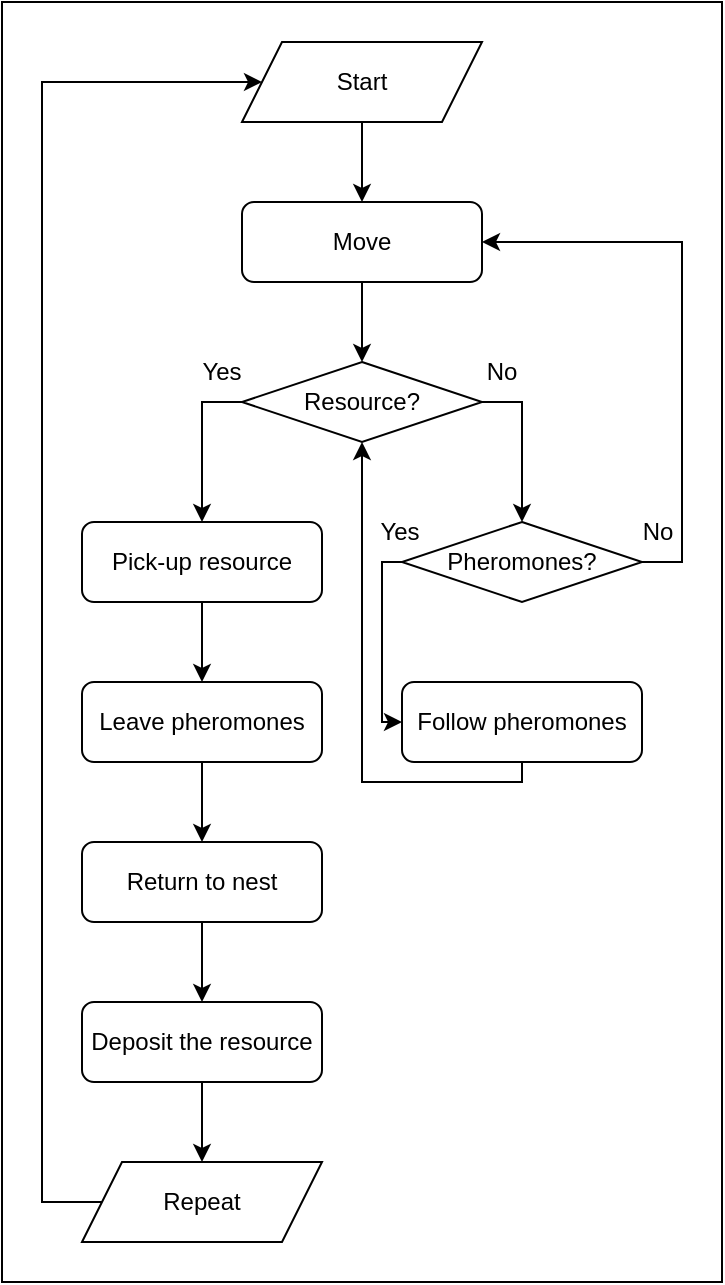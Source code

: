 <mxfile version="24.7.17">
  <diagram name="Page-1" id="cJ5hP4vKa1CycSJ2_zw1">
    <mxGraphModel dx="810" dy="1106" grid="1" gridSize="10" guides="1" tooltips="1" connect="1" arrows="1" fold="1" page="1" pageScale="1" pageWidth="827" pageHeight="1169" math="0" shadow="0">
      <root>
        <mxCell id="0" />
        <mxCell id="1" parent="0" />
        <mxCell id="jmd_o2YybXos5tmB0Y3b-23" value="" style="rounded=0;whiteSpace=wrap;html=1;" vertex="1" parent="1">
          <mxGeometry x="240" y="180" width="360" height="640" as="geometry" />
        </mxCell>
        <mxCell id="jmd_o2YybXos5tmB0Y3b-11" style="edgeStyle=orthogonalEdgeStyle;rounded=0;orthogonalLoop=1;jettySize=auto;html=1;entryX=0.5;entryY=0;entryDx=0;entryDy=0;" edge="1" parent="1" source="jmd_o2YybXos5tmB0Y3b-1" target="jmd_o2YybXos5tmB0Y3b-2">
          <mxGeometry relative="1" as="geometry" />
        </mxCell>
        <mxCell id="jmd_o2YybXos5tmB0Y3b-1" value="Start" style="shape=parallelogram;perimeter=parallelogramPerimeter;whiteSpace=wrap;html=1;fixedSize=1;" vertex="1" parent="1">
          <mxGeometry x="360" y="200" width="120" height="40" as="geometry" />
        </mxCell>
        <mxCell id="jmd_o2YybXos5tmB0Y3b-12" style="edgeStyle=orthogonalEdgeStyle;rounded=0;orthogonalLoop=1;jettySize=auto;html=1;entryX=0.5;entryY=0;entryDx=0;entryDy=0;" edge="1" parent="1" source="jmd_o2YybXos5tmB0Y3b-2" target="jmd_o2YybXos5tmB0Y3b-3">
          <mxGeometry relative="1" as="geometry" />
        </mxCell>
        <mxCell id="jmd_o2YybXos5tmB0Y3b-2" value="Move" style="rounded=1;whiteSpace=wrap;html=1;" vertex="1" parent="1">
          <mxGeometry x="360" y="280" width="120" height="40" as="geometry" />
        </mxCell>
        <mxCell id="jmd_o2YybXos5tmB0Y3b-13" style="edgeStyle=orthogonalEdgeStyle;rounded=0;orthogonalLoop=1;jettySize=auto;html=1;entryX=0.5;entryY=0;entryDx=0;entryDy=0;" edge="1" parent="1" source="jmd_o2YybXos5tmB0Y3b-3" target="jmd_o2YybXos5tmB0Y3b-4">
          <mxGeometry relative="1" as="geometry">
            <mxPoint x="340" y="430" as="targetPoint" />
            <Array as="points">
              <mxPoint x="340" y="380" />
            </Array>
          </mxGeometry>
        </mxCell>
        <mxCell id="jmd_o2YybXos5tmB0Y3b-14" style="edgeStyle=orthogonalEdgeStyle;rounded=0;orthogonalLoop=1;jettySize=auto;html=1;entryX=0.5;entryY=0;entryDx=0;entryDy=0;" edge="1" parent="1" source="jmd_o2YybXos5tmB0Y3b-3" target="jmd_o2YybXos5tmB0Y3b-6">
          <mxGeometry relative="1" as="geometry">
            <Array as="points">
              <mxPoint x="500" y="380" />
            </Array>
          </mxGeometry>
        </mxCell>
        <mxCell id="jmd_o2YybXos5tmB0Y3b-3" value="Resource?" style="rhombus;whiteSpace=wrap;html=1;" vertex="1" parent="1">
          <mxGeometry x="360" y="360" width="120" height="40" as="geometry" />
        </mxCell>
        <mxCell id="jmd_o2YybXos5tmB0Y3b-18" style="edgeStyle=orthogonalEdgeStyle;rounded=0;orthogonalLoop=1;jettySize=auto;html=1;entryX=0.5;entryY=0;entryDx=0;entryDy=0;" edge="1" parent="1" source="jmd_o2YybXos5tmB0Y3b-4" target="jmd_o2YybXos5tmB0Y3b-7">
          <mxGeometry relative="1" as="geometry" />
        </mxCell>
        <mxCell id="jmd_o2YybXos5tmB0Y3b-4" value="Pick-up resource" style="rounded=1;whiteSpace=wrap;html=1;" vertex="1" parent="1">
          <mxGeometry x="280" y="440" width="120" height="40" as="geometry" />
        </mxCell>
        <mxCell id="jmd_o2YybXos5tmB0Y3b-20" style="edgeStyle=orthogonalEdgeStyle;rounded=0;orthogonalLoop=1;jettySize=auto;html=1;entryX=0.5;entryY=0;entryDx=0;entryDy=0;" edge="1" parent="1" source="jmd_o2YybXos5tmB0Y3b-5" target="jmd_o2YybXos5tmB0Y3b-9">
          <mxGeometry relative="1" as="geometry" />
        </mxCell>
        <mxCell id="jmd_o2YybXos5tmB0Y3b-5" value="Return to nest" style="rounded=1;whiteSpace=wrap;html=1;" vertex="1" parent="1">
          <mxGeometry x="280" y="600" width="120" height="40" as="geometry" />
        </mxCell>
        <mxCell id="jmd_o2YybXos5tmB0Y3b-15" style="edgeStyle=orthogonalEdgeStyle;rounded=0;orthogonalLoop=1;jettySize=auto;html=1;entryX=0;entryY=0.5;entryDx=0;entryDy=0;" edge="1" parent="1" source="jmd_o2YybXos5tmB0Y3b-6" target="jmd_o2YybXos5tmB0Y3b-8">
          <mxGeometry relative="1" as="geometry">
            <Array as="points">
              <mxPoint x="430" y="460" />
              <mxPoint x="430" y="540" />
            </Array>
          </mxGeometry>
        </mxCell>
        <mxCell id="jmd_o2YybXos5tmB0Y3b-16" style="edgeStyle=orthogonalEdgeStyle;rounded=0;orthogonalLoop=1;jettySize=auto;html=1;entryX=1;entryY=0.5;entryDx=0;entryDy=0;" edge="1" parent="1" source="jmd_o2YybXos5tmB0Y3b-6" target="jmd_o2YybXos5tmB0Y3b-2">
          <mxGeometry relative="1" as="geometry">
            <Array as="points">
              <mxPoint x="580" y="460" />
              <mxPoint x="580" y="300" />
            </Array>
          </mxGeometry>
        </mxCell>
        <mxCell id="jmd_o2YybXos5tmB0Y3b-6" value="Pheromones?" style="rhombus;whiteSpace=wrap;html=1;" vertex="1" parent="1">
          <mxGeometry x="440" y="440" width="120" height="40" as="geometry" />
        </mxCell>
        <mxCell id="jmd_o2YybXos5tmB0Y3b-19" style="edgeStyle=orthogonalEdgeStyle;rounded=0;orthogonalLoop=1;jettySize=auto;html=1;entryX=0.5;entryY=0;entryDx=0;entryDy=0;" edge="1" parent="1" source="jmd_o2YybXos5tmB0Y3b-7" target="jmd_o2YybXos5tmB0Y3b-5">
          <mxGeometry relative="1" as="geometry" />
        </mxCell>
        <mxCell id="jmd_o2YybXos5tmB0Y3b-7" value="Leave pheromones" style="rounded=1;whiteSpace=wrap;html=1;" vertex="1" parent="1">
          <mxGeometry x="280" y="520" width="120" height="40" as="geometry" />
        </mxCell>
        <mxCell id="jmd_o2YybXos5tmB0Y3b-17" style="edgeStyle=orthogonalEdgeStyle;rounded=0;orthogonalLoop=1;jettySize=auto;html=1;entryX=0.5;entryY=1;entryDx=0;entryDy=0;" edge="1" parent="1" source="jmd_o2YybXos5tmB0Y3b-8" target="jmd_o2YybXos5tmB0Y3b-3">
          <mxGeometry relative="1" as="geometry">
            <mxPoint x="410" y="440" as="targetPoint" />
            <Array as="points">
              <mxPoint x="500" y="570" />
              <mxPoint x="420" y="570" />
            </Array>
          </mxGeometry>
        </mxCell>
        <mxCell id="jmd_o2YybXos5tmB0Y3b-8" value="Follow pheromones" style="rounded=1;whiteSpace=wrap;html=1;" vertex="1" parent="1">
          <mxGeometry x="440" y="520" width="120" height="40" as="geometry" />
        </mxCell>
        <mxCell id="jmd_o2YybXos5tmB0Y3b-21" style="edgeStyle=orthogonalEdgeStyle;rounded=0;orthogonalLoop=1;jettySize=auto;html=1;entryX=0.5;entryY=0;entryDx=0;entryDy=0;" edge="1" parent="1" source="jmd_o2YybXos5tmB0Y3b-9" target="jmd_o2YybXos5tmB0Y3b-10">
          <mxGeometry relative="1" as="geometry" />
        </mxCell>
        <mxCell id="jmd_o2YybXos5tmB0Y3b-9" value="Deposit the resource" style="rounded=1;whiteSpace=wrap;html=1;" vertex="1" parent="1">
          <mxGeometry x="280" y="680" width="120" height="40" as="geometry" />
        </mxCell>
        <mxCell id="jmd_o2YybXos5tmB0Y3b-22" style="edgeStyle=orthogonalEdgeStyle;rounded=0;orthogonalLoop=1;jettySize=auto;html=1;" edge="1" parent="1" source="jmd_o2YybXos5tmB0Y3b-10" target="jmd_o2YybXos5tmB0Y3b-1">
          <mxGeometry relative="1" as="geometry">
            <mxPoint x="260" y="180" as="targetPoint" />
            <Array as="points">
              <mxPoint x="260" y="780" />
              <mxPoint x="260" y="220" />
            </Array>
          </mxGeometry>
        </mxCell>
        <mxCell id="jmd_o2YybXos5tmB0Y3b-10" value="Repeat" style="shape=parallelogram;perimeter=parallelogramPerimeter;whiteSpace=wrap;html=1;fixedSize=1;" vertex="1" parent="1">
          <mxGeometry x="280" y="760" width="120" height="40" as="geometry" />
        </mxCell>
        <mxCell id="jmd_o2YybXos5tmB0Y3b-24" value="Yes" style="text;html=1;align=center;verticalAlign=middle;whiteSpace=wrap;rounded=0;" vertex="1" parent="1">
          <mxGeometry x="320" y="350" width="60" height="30" as="geometry" />
        </mxCell>
        <mxCell id="jmd_o2YybXos5tmB0Y3b-25" value="No" style="text;html=1;align=center;verticalAlign=middle;whiteSpace=wrap;rounded=0;" vertex="1" parent="1">
          <mxGeometry x="460" y="350" width="60" height="30" as="geometry" />
        </mxCell>
        <mxCell id="jmd_o2YybXos5tmB0Y3b-26" value="No" style="text;html=1;align=center;verticalAlign=middle;whiteSpace=wrap;rounded=0;" vertex="1" parent="1">
          <mxGeometry x="538" y="430" width="60" height="30" as="geometry" />
        </mxCell>
        <mxCell id="jmd_o2YybXos5tmB0Y3b-27" value="Yes" style="text;html=1;align=center;verticalAlign=middle;whiteSpace=wrap;rounded=0;" vertex="1" parent="1">
          <mxGeometry x="409" y="430" width="60" height="30" as="geometry" />
        </mxCell>
      </root>
    </mxGraphModel>
  </diagram>
</mxfile>
